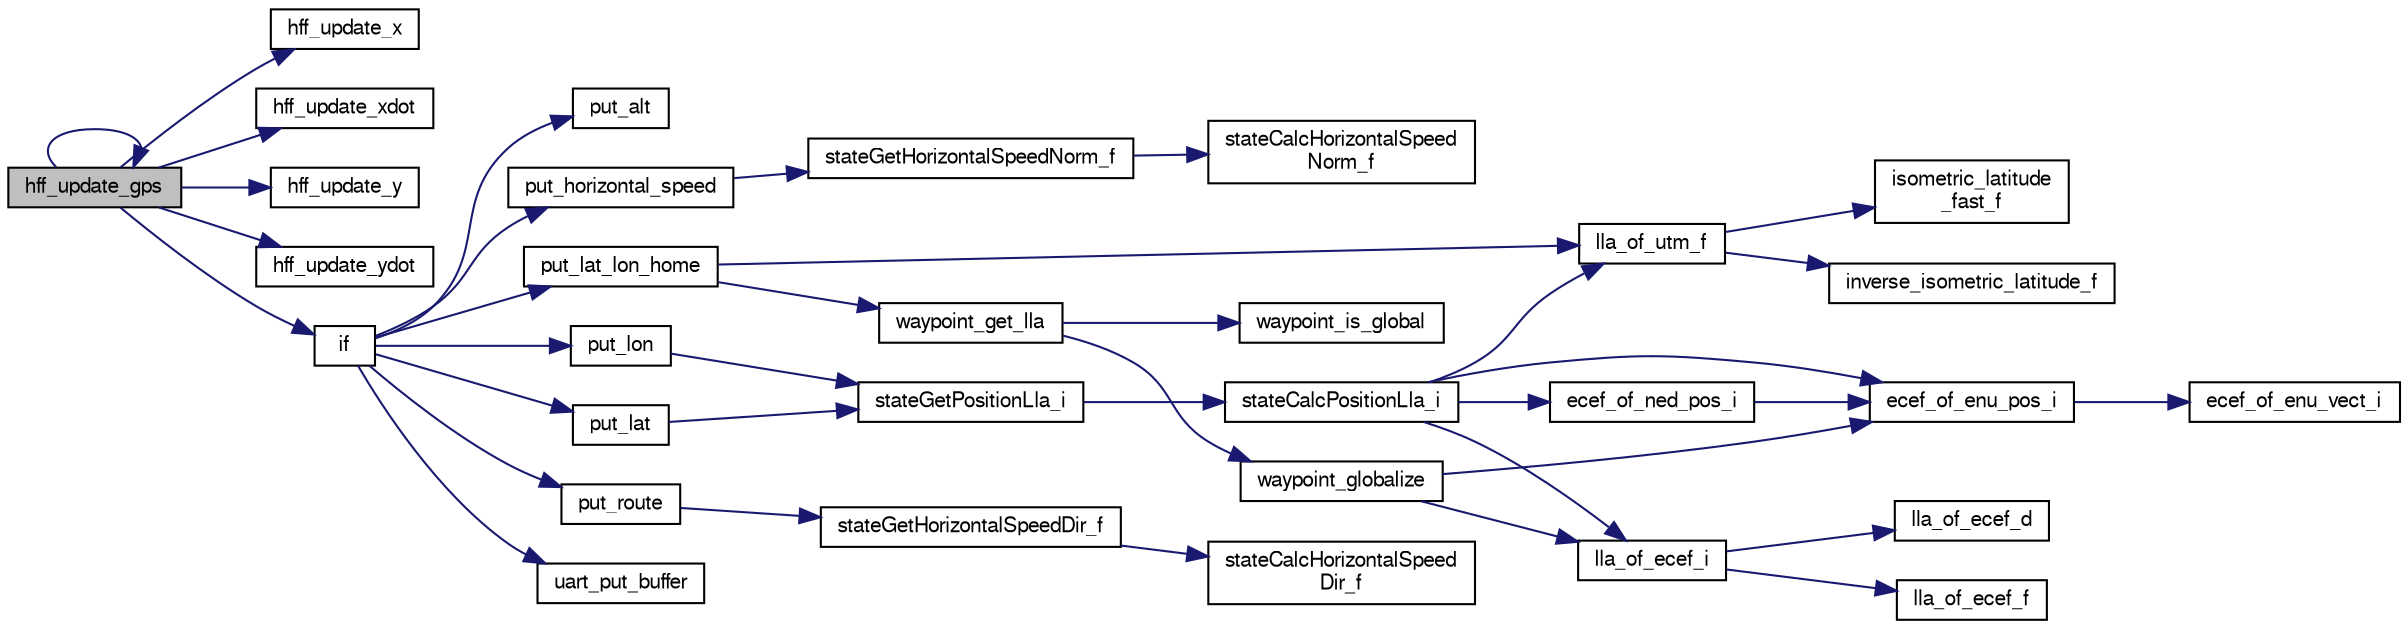 digraph "hff_update_gps"
{
  edge [fontname="FreeSans",fontsize="10",labelfontname="FreeSans",labelfontsize="10"];
  node [fontname="FreeSans",fontsize="10",shape=record];
  rankdir="LR";
  Node1 [label="hff_update_gps",height=0.2,width=0.4,color="black", fillcolor="grey75", style="filled", fontcolor="black"];
  Node1 -> Node1 [color="midnightblue",fontsize="10",style="solid",fontname="FreeSans"];
  Node1 -> Node2 [color="midnightblue",fontsize="10",style="solid",fontname="FreeSans"];
  Node2 [label="hff_update_x",height=0.2,width=0.4,color="black", fillcolor="white", style="filled",URL="$hf__float_8c.html#a2ffc770376776473d68d000e5b24b669"];
  Node1 -> Node3 [color="midnightblue",fontsize="10",style="solid",fontname="FreeSans"];
  Node3 [label="hff_update_xdot",height=0.2,width=0.4,color="black", fillcolor="white", style="filled",URL="$hf__float_8c.html#a9f81e2e80dcce14b4f1df428c5c8745d"];
  Node1 -> Node4 [color="midnightblue",fontsize="10",style="solid",fontname="FreeSans"];
  Node4 [label="hff_update_y",height=0.2,width=0.4,color="black", fillcolor="white", style="filled",URL="$hf__float_8c.html#a71b7f7c69e39524d4119c921acfacba9"];
  Node1 -> Node5 [color="midnightblue",fontsize="10",style="solid",fontname="FreeSans"];
  Node5 [label="hff_update_ydot",height=0.2,width=0.4,color="black", fillcolor="white", style="filled",URL="$hf__float_8c.html#a19c12c9194c64b92c55ea848272566f0"];
  Node1 -> Node6 [color="midnightblue",fontsize="10",style="solid",fontname="FreeSans"];
  Node6 [label="if",height=0.2,width=0.4,color="black", fillcolor="white", style="filled",URL="$e__identification__fr_8c.html#a92cffae21318c1d983c63f3afa2a8d87"];
  Node6 -> Node7 [color="midnightblue",fontsize="10",style="solid",fontname="FreeSans"];
  Node7 [label="put_alt",height=0.2,width=0.4,color="black", fillcolor="white", style="filled",URL="$e__identification__fr_8c.html#af46aee3f4ea5943261ce0a748645d5ab"];
  Node6 -> Node8 [color="midnightblue",fontsize="10",style="solid",fontname="FreeSans"];
  Node8 [label="put_horizontal_speed",height=0.2,width=0.4,color="black", fillcolor="white", style="filled",URL="$e__identification__fr_8c.html#ad38b113b8c749a0ad70f3226ce4be6c8"];
  Node8 -> Node9 [color="midnightblue",fontsize="10",style="solid",fontname="FreeSans"];
  Node9 [label="stateGetHorizontalSpeedNorm_f",height=0.2,width=0.4,color="black", fillcolor="white", style="filled",URL="$group__state__velocity.html#ga1396b84069296dc0353f25281a472c08",tooltip="Get norm of horizontal ground speed (float). "];
  Node9 -> Node10 [color="midnightblue",fontsize="10",style="solid",fontname="FreeSans"];
  Node10 [label="stateCalcHorizontalSpeed\lNorm_f",height=0.2,width=0.4,color="black", fillcolor="white", style="filled",URL="$group__state__velocity.html#ga990849172b82f2e3bc1ab9da2395c9c4"];
  Node6 -> Node11 [color="midnightblue",fontsize="10",style="solid",fontname="FreeSans"];
  Node11 [label="put_lat",height=0.2,width=0.4,color="black", fillcolor="white", style="filled",URL="$e__identification__fr_8c.html#abe4d49e345383266eb45de2d01dc9998"];
  Node11 -> Node12 [color="midnightblue",fontsize="10",style="solid",fontname="FreeSans"];
  Node12 [label="stateGetPositionLla_i",height=0.2,width=0.4,color="black", fillcolor="white", style="filled",URL="$group__state__position.html#ga99473409b740a26c0e2b9a5bd8e9defb",tooltip="Get position in LLA coordinates (int). "];
  Node12 -> Node13 [color="midnightblue",fontsize="10",style="solid",fontname="FreeSans"];
  Node13 [label="stateCalcPositionLla_i",height=0.2,width=0.4,color="black", fillcolor="white", style="filled",URL="$group__state__position.html#gad0fedf046f198eace06305e56fc7a0f8",tooltip="Calculate LLA (int) from any other available representation. "];
  Node13 -> Node14 [color="midnightblue",fontsize="10",style="solid",fontname="FreeSans"];
  Node14 [label="lla_of_ecef_i",height=0.2,width=0.4,color="black", fillcolor="white", style="filled",URL="$group__math__geodetic__int.html#gaea47a32071c2427f895fcb1df32c4e23",tooltip="Convert a ECEF to LLA. "];
  Node14 -> Node15 [color="midnightblue",fontsize="10",style="solid",fontname="FreeSans"];
  Node15 [label="lla_of_ecef_f",height=0.2,width=0.4,color="black", fillcolor="white", style="filled",URL="$pprz__geodetic__float_8c.html#adecd186d51b41b09f0cad928c0d2f68e"];
  Node14 -> Node16 [color="midnightblue",fontsize="10",style="solid",fontname="FreeSans"];
  Node16 [label="lla_of_ecef_d",height=0.2,width=0.4,color="black", fillcolor="white", style="filled",URL="$group__math__geodetic__double.html#ga9d3464ccabcd97db9fb4e1c7d25dfe16"];
  Node13 -> Node17 [color="midnightblue",fontsize="10",style="solid",fontname="FreeSans"];
  Node17 [label="lla_of_utm_f",height=0.2,width=0.4,color="black", fillcolor="white", style="filled",URL="$pprz__geodetic__float_8c.html#a30c2e47ec9a898079c04e8b08496b455"];
  Node17 -> Node18 [color="midnightblue",fontsize="10",style="solid",fontname="FreeSans"];
  Node18 [label="inverse_isometric_latitude_f",height=0.2,width=0.4,color="black", fillcolor="white", style="filled",URL="$pprz__geodetic__float_8c.html#a28b6e05c87f50f1e5290e36407095fb6"];
  Node17 -> Node19 [color="midnightblue",fontsize="10",style="solid",fontname="FreeSans"];
  Node19 [label="isometric_latitude\l_fast_f",height=0.2,width=0.4,color="black", fillcolor="white", style="filled",URL="$pprz__geodetic__float_8c.html#a21ea1b369f7d4abd984fb89c488dde24"];
  Node13 -> Node20 [color="midnightblue",fontsize="10",style="solid",fontname="FreeSans"];
  Node20 [label="ecef_of_ned_pos_i",height=0.2,width=0.4,color="black", fillcolor="white", style="filled",URL="$group__math__geodetic__int.html#gaf92579b72a2adb1aaac73fae89553fca",tooltip="Convert a local NED position to ECEF. "];
  Node20 -> Node21 [color="midnightblue",fontsize="10",style="solid",fontname="FreeSans"];
  Node21 [label="ecef_of_enu_pos_i",height=0.2,width=0.4,color="black", fillcolor="white", style="filled",URL="$group__math__geodetic__int.html#gaaeff7441301129ca712e828b9b4f474e",tooltip="Convert a local ENU position to ECEF. "];
  Node21 -> Node22 [color="midnightblue",fontsize="10",style="solid",fontname="FreeSans"];
  Node22 [label="ecef_of_enu_vect_i",height=0.2,width=0.4,color="black", fillcolor="white", style="filled",URL="$group__math__geodetic__int.html#gaabe6e63048c95afdffdd4a581dc5f2b8",tooltip="Rotate a vector from ENU to ECEF. "];
  Node13 -> Node21 [color="midnightblue",fontsize="10",style="solid",fontname="FreeSans"];
  Node6 -> Node23 [color="midnightblue",fontsize="10",style="solid",fontname="FreeSans"];
  Node23 [label="put_lat_lon_home",height=0.2,width=0.4,color="black", fillcolor="white", style="filled",URL="$e__identification__fr_8c.html#ab86f66c5c2a551aabe930fff3a5120d3"];
  Node23 -> Node17 [color="midnightblue",fontsize="10",style="solid",fontname="FreeSans"];
  Node23 -> Node24 [color="midnightblue",fontsize="10",style="solid",fontname="FreeSans"];
  Node24 [label="waypoint_get_lla",height=0.2,width=0.4,color="black", fillcolor="white", style="filled",URL="$subsystems_2navigation_2waypoints_8c.html#a2ed9112b04893275873729d03176f490",tooltip="Get LLA coordinates of waypoint. "];
  Node24 -> Node25 [color="midnightblue",fontsize="10",style="solid",fontname="FreeSans"];
  Node25 [label="waypoint_globalize",height=0.2,width=0.4,color="black", fillcolor="white", style="filled",URL="$subsystems_2navigation_2waypoints_8c.html#a10acece8582506367e9e9df3694bf31b",tooltip="update global LLA coordinates from its ENU coordinates "];
  Node25 -> Node21 [color="midnightblue",fontsize="10",style="solid",fontname="FreeSans"];
  Node25 -> Node14 [color="midnightblue",fontsize="10",style="solid",fontname="FreeSans"];
  Node24 -> Node26 [color="midnightblue",fontsize="10",style="solid",fontname="FreeSans"];
  Node26 [label="waypoint_is_global",height=0.2,width=0.4,color="black", fillcolor="white", style="filled",URL="$subsystems_2navigation_2waypoints_8c.html#a4f584367219ec09db0e1df24c85e7a1b"];
  Node6 -> Node27 [color="midnightblue",fontsize="10",style="solid",fontname="FreeSans"];
  Node27 [label="put_lon",height=0.2,width=0.4,color="black", fillcolor="white", style="filled",URL="$e__identification__fr_8c.html#a58d75f9f286ae788eb5a93131c69b9cf"];
  Node27 -> Node12 [color="midnightblue",fontsize="10",style="solid",fontname="FreeSans"];
  Node6 -> Node28 [color="midnightblue",fontsize="10",style="solid",fontname="FreeSans"];
  Node28 [label="put_route",height=0.2,width=0.4,color="black", fillcolor="white", style="filled",URL="$e__identification__fr_8c.html#ad697ac22d1fafd997a6033c81aac40c9"];
  Node28 -> Node29 [color="midnightblue",fontsize="10",style="solid",fontname="FreeSans"];
  Node29 [label="stateGetHorizontalSpeedDir_f",height=0.2,width=0.4,color="black", fillcolor="white", style="filled",URL="$group__state__velocity.html#ga6f8b83126a235daea584aa9ce97f7fac",tooltip="Get dir of horizontal ground speed (float). "];
  Node29 -> Node30 [color="midnightblue",fontsize="10",style="solid",fontname="FreeSans"];
  Node30 [label="stateCalcHorizontalSpeed\lDir_f",height=0.2,width=0.4,color="black", fillcolor="white", style="filled",URL="$group__state__velocity.html#gad9b7b6ea39d5a4ee3e824f97204c4bb5"];
  Node6 -> Node31 [color="midnightblue",fontsize="10",style="solid",fontname="FreeSans"];
  Node31 [label="uart_put_buffer",height=0.2,width=0.4,color="black", fillcolor="white", style="filled",URL="$chibios_2mcu__periph_2uart__arch_8c.html#aafe5af02ef8bf915fcd76d39896174a3",tooltip="Uart transmit buffer implementation. "];
}
